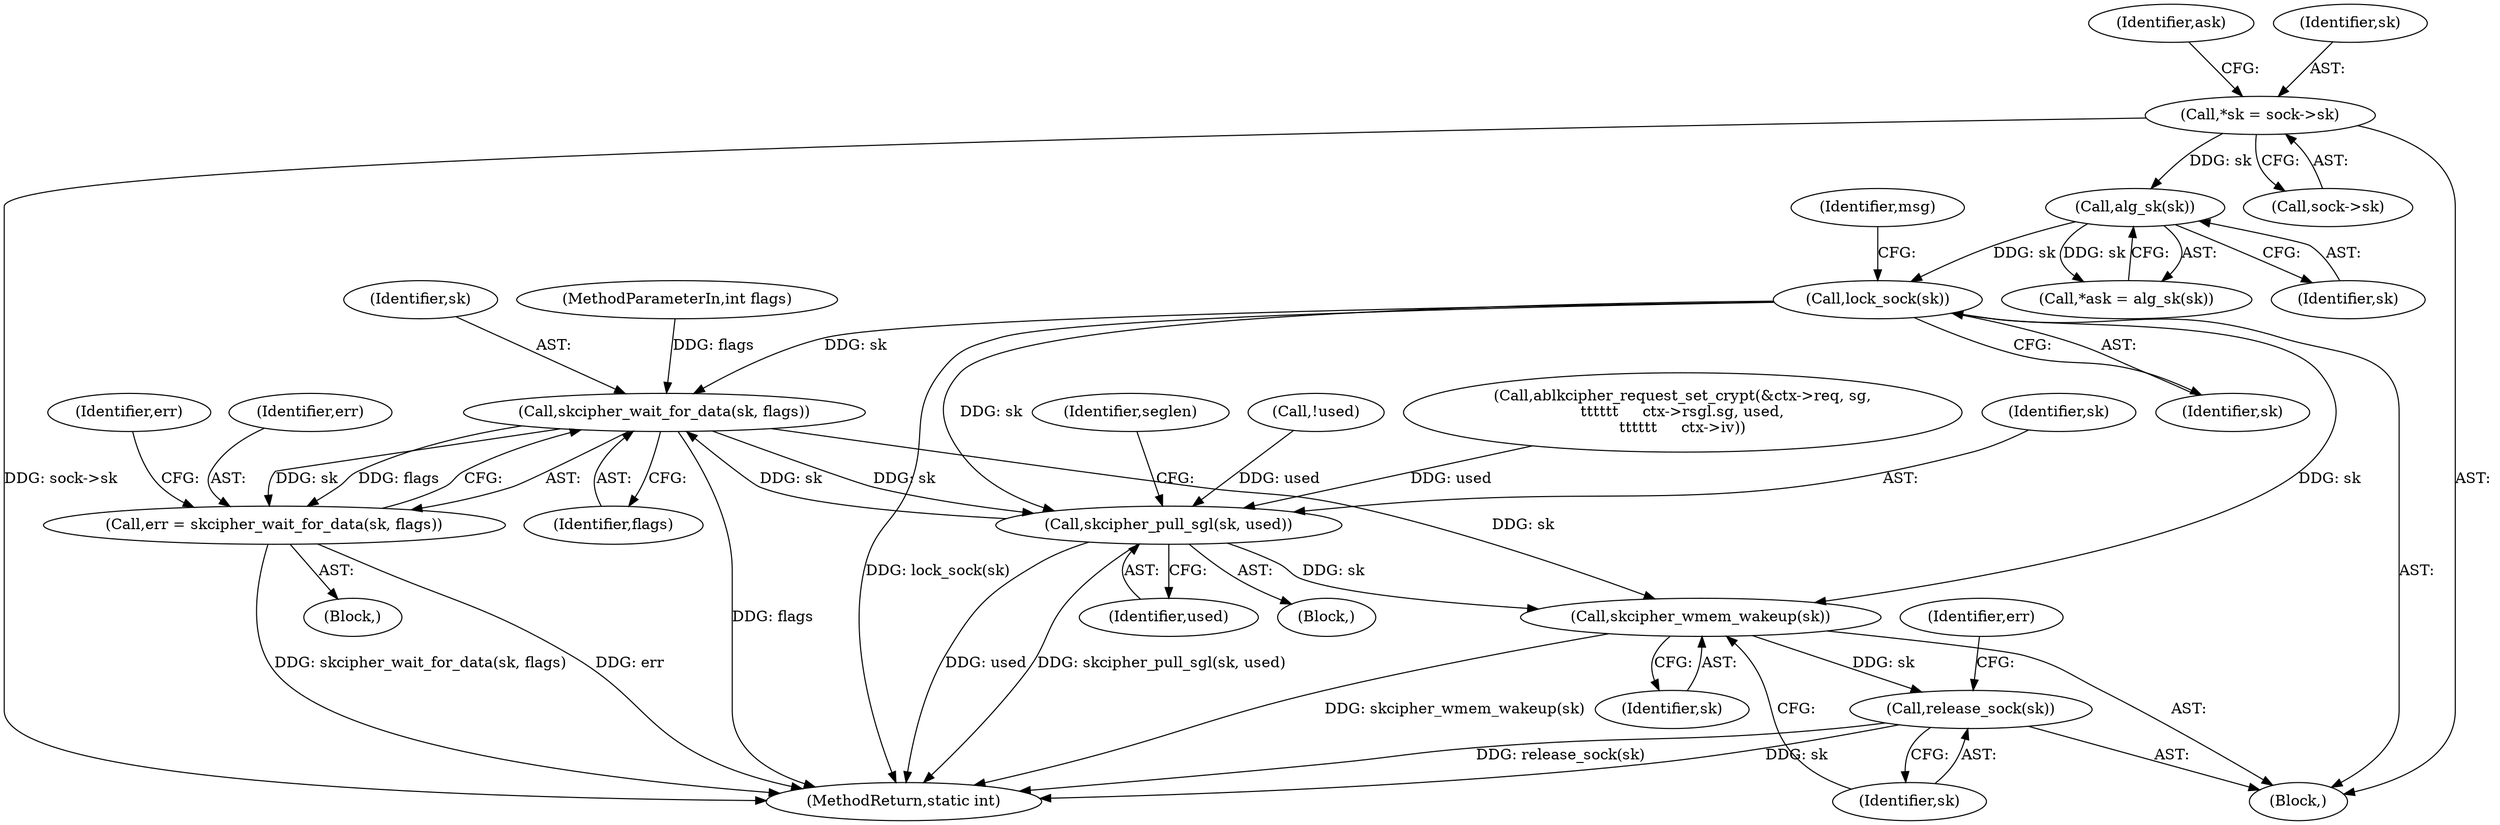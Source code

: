 digraph "0_linux_72a763d805a48ac8c0bf48fdb510e84c12de51fe_0@pointer" {
"1000147" [label="(Call,lock_sock(sk))"];
"1000116" [label="(Call,alg_sk(sk))"];
"1000108" [label="(Call,*sk = sock->sk)"];
"1000213" [label="(Call,skcipher_wait_for_data(sk, flags))"];
"1000211" [label="(Call,err = skcipher_wait_for_data(sk, flags))"];
"1000314" [label="(Call,skcipher_pull_sgl(sk, used))"];
"1000321" [label="(Call,skcipher_wmem_wakeup(sk))"];
"1000323" [label="(Call,release_sock(sk))"];
"1000325" [label="(Identifier,err)"];
"1000114" [label="(Call,*ask = alg_sk(sk))"];
"1000148" [label="(Identifier,sk)"];
"1000151" [label="(Identifier,msg)"];
"1000213" [label="(Call,skcipher_wait_for_data(sk, flags))"];
"1000217" [label="(Identifier,err)"];
"1000214" [label="(Identifier,sk)"];
"1000260" [label="(Call,ablkcipher_request_set_crypt(&ctx->req, sg,\n\t\t\t\t\t\t     ctx->rsgl.sg, used,\n\t\t\t\t\t\t     ctx->iv))"];
"1000315" [label="(Identifier,sk)"];
"1000117" [label="(Identifier,sk)"];
"1000323" [label="(Call,release_sock(sk))"];
"1000116" [label="(Call,alg_sk(sk))"];
"1000316" [label="(Identifier,used)"];
"1000322" [label="(Identifier,sk)"];
"1000215" [label="(Identifier,flags)"];
"1000314" [label="(Call,skcipher_pull_sgl(sk, used))"];
"1000326" [label="(MethodReturn,static int)"];
"1000115" [label="(Identifier,ask)"];
"1000188" [label="(Identifier,seglen)"];
"1000212" [label="(Identifier,err)"];
"1000189" [label="(Block,)"];
"1000147" [label="(Call,lock_sock(sk))"];
"1000110" [label="(Call,sock->sk)"];
"1000108" [label="(Call,*sk = sock->sk)"];
"1000257" [label="(Call,!used)"];
"1000210" [label="(Block,)"];
"1000105" [label="(MethodParameterIn,int flags)"];
"1000109" [label="(Identifier,sk)"];
"1000324" [label="(Identifier,sk)"];
"1000321" [label="(Call,skcipher_wmem_wakeup(sk))"];
"1000211" [label="(Call,err = skcipher_wait_for_data(sk, flags))"];
"1000106" [label="(Block,)"];
"1000147" -> "1000106"  [label="AST: "];
"1000147" -> "1000148"  [label="CFG: "];
"1000148" -> "1000147"  [label="AST: "];
"1000151" -> "1000147"  [label="CFG: "];
"1000147" -> "1000326"  [label="DDG: lock_sock(sk)"];
"1000116" -> "1000147"  [label="DDG: sk"];
"1000147" -> "1000213"  [label="DDG: sk"];
"1000147" -> "1000314"  [label="DDG: sk"];
"1000147" -> "1000321"  [label="DDG: sk"];
"1000116" -> "1000114"  [label="AST: "];
"1000116" -> "1000117"  [label="CFG: "];
"1000117" -> "1000116"  [label="AST: "];
"1000114" -> "1000116"  [label="CFG: "];
"1000116" -> "1000114"  [label="DDG: sk"];
"1000108" -> "1000116"  [label="DDG: sk"];
"1000108" -> "1000106"  [label="AST: "];
"1000108" -> "1000110"  [label="CFG: "];
"1000109" -> "1000108"  [label="AST: "];
"1000110" -> "1000108"  [label="AST: "];
"1000115" -> "1000108"  [label="CFG: "];
"1000108" -> "1000326"  [label="DDG: sock->sk"];
"1000213" -> "1000211"  [label="AST: "];
"1000213" -> "1000215"  [label="CFG: "];
"1000214" -> "1000213"  [label="AST: "];
"1000215" -> "1000213"  [label="AST: "];
"1000211" -> "1000213"  [label="CFG: "];
"1000213" -> "1000326"  [label="DDG: flags"];
"1000213" -> "1000211"  [label="DDG: sk"];
"1000213" -> "1000211"  [label="DDG: flags"];
"1000314" -> "1000213"  [label="DDG: sk"];
"1000105" -> "1000213"  [label="DDG: flags"];
"1000213" -> "1000314"  [label="DDG: sk"];
"1000213" -> "1000321"  [label="DDG: sk"];
"1000211" -> "1000210"  [label="AST: "];
"1000212" -> "1000211"  [label="AST: "];
"1000217" -> "1000211"  [label="CFG: "];
"1000211" -> "1000326"  [label="DDG: err"];
"1000211" -> "1000326"  [label="DDG: skcipher_wait_for_data(sk, flags)"];
"1000314" -> "1000189"  [label="AST: "];
"1000314" -> "1000316"  [label="CFG: "];
"1000315" -> "1000314"  [label="AST: "];
"1000316" -> "1000314"  [label="AST: "];
"1000188" -> "1000314"  [label="CFG: "];
"1000314" -> "1000326"  [label="DDG: used"];
"1000314" -> "1000326"  [label="DDG: skcipher_pull_sgl(sk, used)"];
"1000257" -> "1000314"  [label="DDG: used"];
"1000260" -> "1000314"  [label="DDG: used"];
"1000314" -> "1000321"  [label="DDG: sk"];
"1000321" -> "1000106"  [label="AST: "];
"1000321" -> "1000322"  [label="CFG: "];
"1000322" -> "1000321"  [label="AST: "];
"1000324" -> "1000321"  [label="CFG: "];
"1000321" -> "1000326"  [label="DDG: skcipher_wmem_wakeup(sk)"];
"1000321" -> "1000323"  [label="DDG: sk"];
"1000323" -> "1000106"  [label="AST: "];
"1000323" -> "1000324"  [label="CFG: "];
"1000324" -> "1000323"  [label="AST: "];
"1000325" -> "1000323"  [label="CFG: "];
"1000323" -> "1000326"  [label="DDG: sk"];
"1000323" -> "1000326"  [label="DDG: release_sock(sk)"];
}
